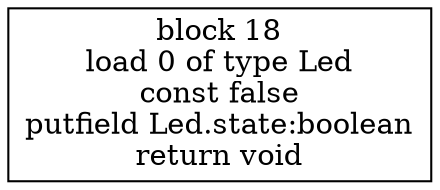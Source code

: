 digraph "Led.off():void" {
size = "11,7.5";
codeblock_18 [ shape = box, label = "block 18\nload 0 of type Led\nconst false\nputfield Led.state:boolean\nreturn void"];
}